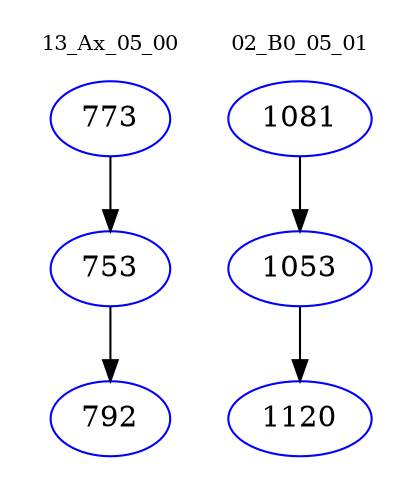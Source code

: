 digraph{
subgraph cluster_0 {
color = white
label = "13_Ax_05_00";
fontsize=10;
T0_773 [label="773", color="blue"]
T0_773 -> T0_753 [color="black"]
T0_753 [label="753", color="blue"]
T0_753 -> T0_792 [color="black"]
T0_792 [label="792", color="blue"]
}
subgraph cluster_1 {
color = white
label = "02_B0_05_01";
fontsize=10;
T1_1081 [label="1081", color="blue"]
T1_1081 -> T1_1053 [color="black"]
T1_1053 [label="1053", color="blue"]
T1_1053 -> T1_1120 [color="black"]
T1_1120 [label="1120", color="blue"]
}
}

